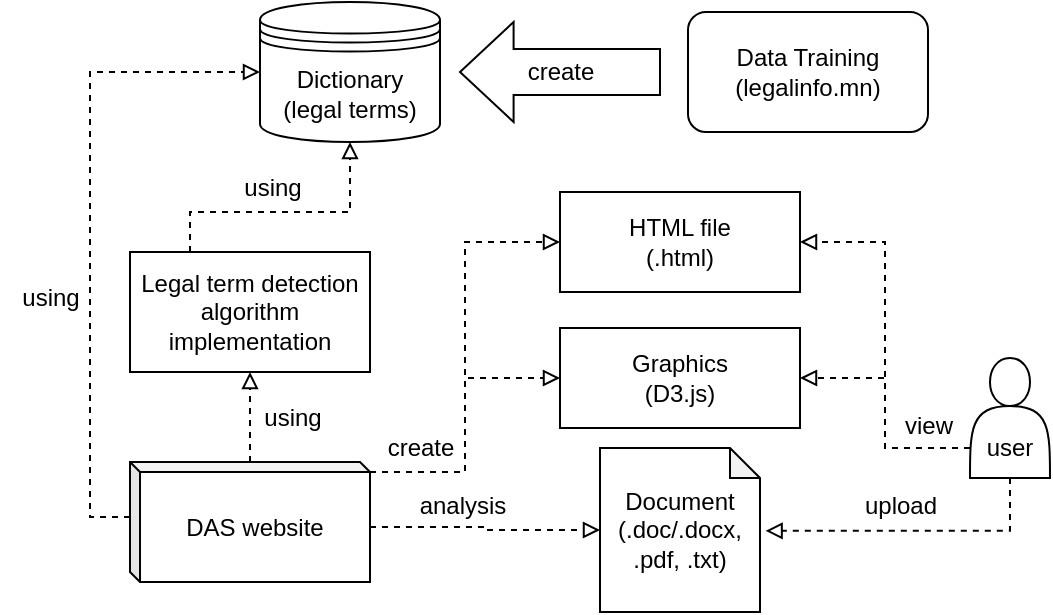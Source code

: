 <mxfile version="21.2.3" type="github">
  <diagram name="Page-1" id="9uIH1SKXsFeyWn5DoPZV">
    <mxGraphModel dx="1050" dy="541" grid="1" gridSize="10" guides="1" tooltips="1" connect="1" arrows="1" fold="1" page="1" pageScale="1" pageWidth="850" pageHeight="1100" math="0" shadow="0">
      <root>
        <mxCell id="0" />
        <mxCell id="1" parent="0" />
        <mxCell id="Hik7r06IsyhoSPiPFrqZ-5" value="Data Training&lt;br style=&quot;border-color: var(--border-color);&quot;&gt;(legalinfo.mn)" style="rounded=1;whiteSpace=wrap;html=1;" vertex="1" parent="1">
          <mxGeometry x="384" y="45" width="120" height="60" as="geometry" />
        </mxCell>
        <mxCell id="Hik7r06IsyhoSPiPFrqZ-8" style="edgeStyle=orthogonalEdgeStyle;rounded=0;orthogonalLoop=1;jettySize=auto;html=1;exitX=0.25;exitY=0;exitDx=0;exitDy=0;entryX=0.5;entryY=1;entryDx=0;entryDy=0;dashed=1;endArrow=block;endFill=0;" edge="1" parent="1" source="Hik7r06IsyhoSPiPFrqZ-7" target="Hik7r06IsyhoSPiPFrqZ-40">
          <mxGeometry relative="1" as="geometry">
            <mxPoint x="210" y="105" as="targetPoint" />
            <Array as="points">
              <mxPoint x="135" y="145" />
              <mxPoint x="215" y="145" />
            </Array>
          </mxGeometry>
        </mxCell>
        <mxCell id="Hik7r06IsyhoSPiPFrqZ-7" value="Legal term detection algorithm&lt;br&gt;implementation" style="rounded=0;whiteSpace=wrap;html=1;" vertex="1" parent="1">
          <mxGeometry x="105" y="165" width="120" height="60" as="geometry" />
        </mxCell>
        <mxCell id="Hik7r06IsyhoSPiPFrqZ-9" value="using" style="text;html=1;align=center;verticalAlign=middle;resizable=0;points=[];autosize=1;strokeColor=none;fillColor=none;" vertex="1" parent="1">
          <mxGeometry x="151" y="118" width="50" height="30" as="geometry" />
        </mxCell>
        <mxCell id="Hik7r06IsyhoSPiPFrqZ-28" style="edgeStyle=orthogonalEdgeStyle;rounded=0;orthogonalLoop=1;jettySize=auto;html=1;entryX=0.5;entryY=1;entryDx=0;entryDy=0;dashed=1;endArrow=block;endFill=0;" edge="1" parent="1" source="Hik7r06IsyhoSPiPFrqZ-10" target="Hik7r06IsyhoSPiPFrqZ-7">
          <mxGeometry relative="1" as="geometry" />
        </mxCell>
        <mxCell id="Hik7r06IsyhoSPiPFrqZ-30" style="edgeStyle=orthogonalEdgeStyle;rounded=0;orthogonalLoop=1;jettySize=auto;html=1;exitX=0;exitY=0;exitDx=120;exitDy=32.5;exitPerimeter=0;dashed=1;endArrow=block;endFill=0;entryX=0;entryY=0.5;entryDx=0;entryDy=0;entryPerimeter=0;" edge="1" parent="1" source="Hik7r06IsyhoSPiPFrqZ-10" target="Hik7r06IsyhoSPiPFrqZ-45">
          <mxGeometry relative="1" as="geometry">
            <mxPoint x="320" y="303" as="targetPoint" />
          </mxGeometry>
        </mxCell>
        <mxCell id="Hik7r06IsyhoSPiPFrqZ-32" style="edgeStyle=orthogonalEdgeStyle;rounded=0;orthogonalLoop=1;jettySize=auto;html=1;exitX=0;exitY=0;exitDx=120;exitDy=5;exitPerimeter=0;entryX=0;entryY=0.5;entryDx=0;entryDy=0;dashed=1;endArrow=block;endFill=0;" edge="1" parent="1" source="Hik7r06IsyhoSPiPFrqZ-10" target="Hik7r06IsyhoSPiPFrqZ-27">
          <mxGeometry relative="1" as="geometry" />
        </mxCell>
        <mxCell id="Hik7r06IsyhoSPiPFrqZ-38" style="edgeStyle=orthogonalEdgeStyle;rounded=0;orthogonalLoop=1;jettySize=auto;html=1;exitX=0;exitY=0;exitDx=0;exitDy=27.5;exitPerimeter=0;entryX=0;entryY=0.5;entryDx=0;entryDy=0;dashed=1;endArrow=block;endFill=0;" edge="1" parent="1" source="Hik7r06IsyhoSPiPFrqZ-10" target="Hik7r06IsyhoSPiPFrqZ-40">
          <mxGeometry relative="1" as="geometry">
            <mxPoint x="150" y="75" as="targetPoint" />
          </mxGeometry>
        </mxCell>
        <mxCell id="Hik7r06IsyhoSPiPFrqZ-43" style="edgeStyle=orthogonalEdgeStyle;rounded=0;orthogonalLoop=1;jettySize=auto;html=1;exitX=0;exitY=0;exitDx=120;exitDy=5;exitPerimeter=0;entryX=0;entryY=0.5;entryDx=0;entryDy=0;endArrow=block;endFill=0;dashed=1;" edge="1" parent="1" source="Hik7r06IsyhoSPiPFrqZ-10" target="Hik7r06IsyhoSPiPFrqZ-41">
          <mxGeometry relative="1" as="geometry" />
        </mxCell>
        <mxCell id="Hik7r06IsyhoSPiPFrqZ-10" value="DAS website" style="shape=cube;whiteSpace=wrap;html=1;boundedLbl=1;backgroundOutline=1;darkOpacity=0.05;darkOpacity2=0.1;size=5;" vertex="1" parent="1">
          <mxGeometry x="105" y="270" width="120" height="60" as="geometry" />
        </mxCell>
        <mxCell id="Hik7r06IsyhoSPiPFrqZ-34" style="edgeStyle=orthogonalEdgeStyle;rounded=0;orthogonalLoop=1;jettySize=auto;html=1;exitX=0;exitY=0.75;exitDx=0;exitDy=0;entryX=1;entryY=0.5;entryDx=0;entryDy=0;dashed=1;endArrow=block;endFill=0;" edge="1" parent="1" source="Hik7r06IsyhoSPiPFrqZ-19" target="Hik7r06IsyhoSPiPFrqZ-27">
          <mxGeometry relative="1" as="geometry" />
        </mxCell>
        <mxCell id="Hik7r06IsyhoSPiPFrqZ-35" style="edgeStyle=orthogonalEdgeStyle;rounded=0;orthogonalLoop=1;jettySize=auto;html=1;exitX=0.5;exitY=1;exitDx=0;exitDy=0;entryX=1.035;entryY=0.505;entryDx=0;entryDy=0;dashed=1;endArrow=block;endFill=0;entryPerimeter=0;" edge="1" parent="1" source="Hik7r06IsyhoSPiPFrqZ-19" target="Hik7r06IsyhoSPiPFrqZ-45">
          <mxGeometry relative="1" as="geometry">
            <mxPoint x="440" y="303" as="targetPoint" />
          </mxGeometry>
        </mxCell>
        <mxCell id="Hik7r06IsyhoSPiPFrqZ-44" style="edgeStyle=orthogonalEdgeStyle;rounded=0;orthogonalLoop=1;jettySize=auto;html=1;exitX=0;exitY=0.75;exitDx=0;exitDy=0;entryX=1;entryY=0.5;entryDx=0;entryDy=0;dashed=1;endArrow=block;endFill=0;" edge="1" parent="1" source="Hik7r06IsyhoSPiPFrqZ-19" target="Hik7r06IsyhoSPiPFrqZ-41">
          <mxGeometry relative="1" as="geometry" />
        </mxCell>
        <mxCell id="Hik7r06IsyhoSPiPFrqZ-19" value="&lt;br&gt;&lt;br&gt;user" style="shape=actor;whiteSpace=wrap;html=1;" vertex="1" parent="1">
          <mxGeometry x="525" y="218" width="40" height="60" as="geometry" />
        </mxCell>
        <mxCell id="Hik7r06IsyhoSPiPFrqZ-25" value="create" style="html=1;shadow=0;align=center;verticalAlign=middle;shape=mxgraph.arrows2.arrow;dy=0.54;dx=26.8;flipH=1;notch=0;" vertex="1" parent="1">
          <mxGeometry x="270" y="50" width="100" height="50" as="geometry" />
        </mxCell>
        <mxCell id="Hik7r06IsyhoSPiPFrqZ-27" value="HTML file&lt;br&gt;(.html)" style="rounded=0;whiteSpace=wrap;html=1;" vertex="1" parent="1">
          <mxGeometry x="320" y="135" width="120" height="50" as="geometry" />
        </mxCell>
        <mxCell id="Hik7r06IsyhoSPiPFrqZ-29" value="using" style="text;html=1;align=center;verticalAlign=middle;resizable=0;points=[];autosize=1;strokeColor=none;fillColor=none;" vertex="1" parent="1">
          <mxGeometry x="161" y="233" width="50" height="30" as="geometry" />
        </mxCell>
        <mxCell id="Hik7r06IsyhoSPiPFrqZ-31" value="analysis" style="text;html=1;align=center;verticalAlign=middle;resizable=0;points=[];autosize=1;strokeColor=none;fillColor=none;" vertex="1" parent="1">
          <mxGeometry x="236" y="277" width="70" height="30" as="geometry" />
        </mxCell>
        <mxCell id="Hik7r06IsyhoSPiPFrqZ-33" value="create" style="text;html=1;align=center;verticalAlign=middle;resizable=0;points=[];autosize=1;strokeColor=none;fillColor=none;" vertex="1" parent="1">
          <mxGeometry x="220" y="248" width="60" height="30" as="geometry" />
        </mxCell>
        <mxCell id="Hik7r06IsyhoSPiPFrqZ-36" value="upload" style="text;html=1;align=center;verticalAlign=middle;resizable=0;points=[];autosize=1;strokeColor=none;fillColor=none;" vertex="1" parent="1">
          <mxGeometry x="460" y="277" width="60" height="30" as="geometry" />
        </mxCell>
        <mxCell id="Hik7r06IsyhoSPiPFrqZ-37" value="view" style="text;html=1;align=center;verticalAlign=middle;resizable=0;points=[];autosize=1;strokeColor=none;fillColor=none;" vertex="1" parent="1">
          <mxGeometry x="479" y="237" width="50" height="30" as="geometry" />
        </mxCell>
        <mxCell id="Hik7r06IsyhoSPiPFrqZ-39" value="using" style="text;html=1;align=center;verticalAlign=middle;resizable=0;points=[];autosize=1;strokeColor=none;fillColor=none;" vertex="1" parent="1">
          <mxGeometry x="40" y="173" width="50" height="30" as="geometry" />
        </mxCell>
        <mxCell id="Hik7r06IsyhoSPiPFrqZ-40" value="Dictionary&lt;br style=&quot;border-color: var(--border-color);&quot;&gt;(legal terms)" style="shape=datastore;whiteSpace=wrap;html=1;" vertex="1" parent="1">
          <mxGeometry x="170" y="40" width="90" height="70" as="geometry" />
        </mxCell>
        <mxCell id="Hik7r06IsyhoSPiPFrqZ-41" value="Graphics&lt;br&gt;(D3.js)" style="rounded=0;whiteSpace=wrap;html=1;" vertex="1" parent="1">
          <mxGeometry x="320" y="203" width="120" height="50" as="geometry" />
        </mxCell>
        <mxCell id="Hik7r06IsyhoSPiPFrqZ-45" value="Document&lt;br style=&quot;border-color: var(--border-color);&quot;&gt;(.doc/.docx, .pdf, .txt)" style="shape=note;whiteSpace=wrap;html=1;backgroundOutline=1;darkOpacity=0.05;size=15;" vertex="1" parent="1">
          <mxGeometry x="340" y="263" width="80" height="82" as="geometry" />
        </mxCell>
      </root>
    </mxGraphModel>
  </diagram>
</mxfile>
